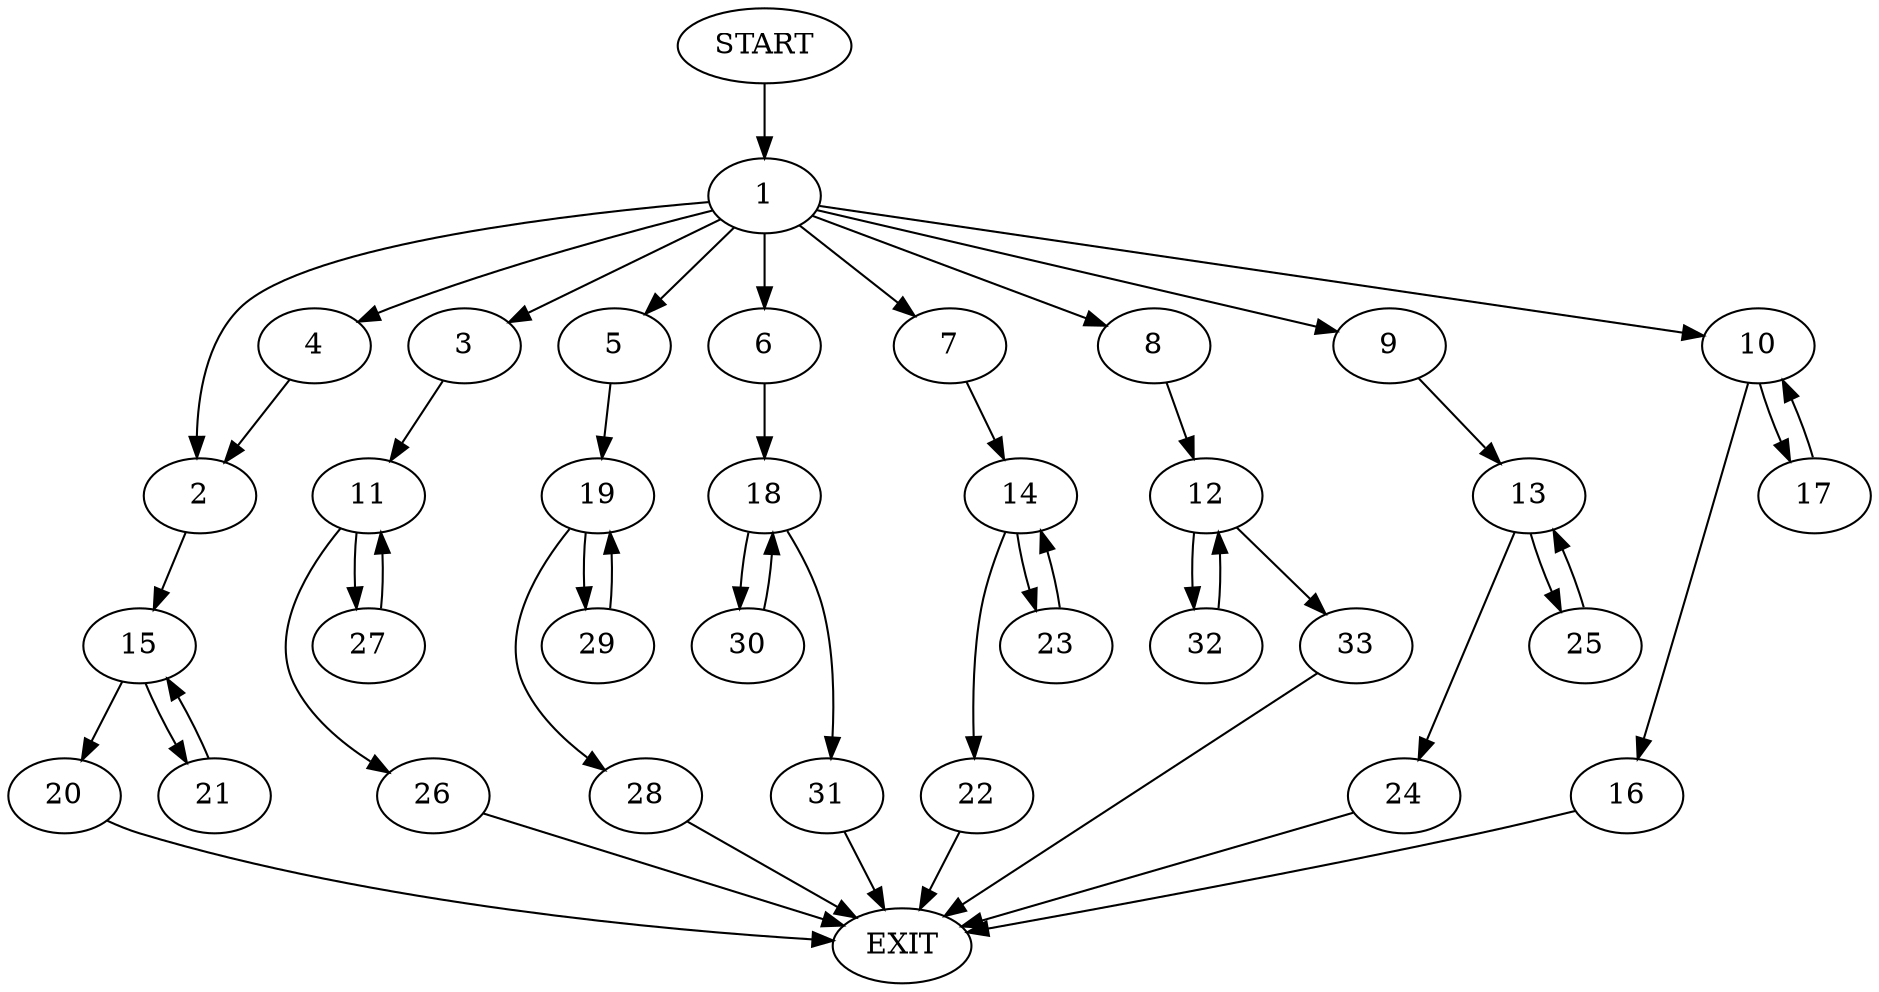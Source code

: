 digraph {
0 [label="START"]
34 [label="EXIT"]
0 -> 1
1 -> 2
1 -> 3
1 -> 4
1 -> 5
1 -> 6
1 -> 7
1 -> 8
1 -> 9
1 -> 10
3 -> 11
8 -> 12
9 -> 13
7 -> 14
4 -> 2
2 -> 15
10 -> 16
10 -> 17
6 -> 18
5 -> 19
15 -> 20
15 -> 21
21 -> 15
20 -> 34
14 -> 22
14 -> 23
23 -> 14
22 -> 34
13 -> 24
13 -> 25
24 -> 34
25 -> 13
11 -> 26
11 -> 27
27 -> 11
26 -> 34
19 -> 28
19 -> 29
28 -> 34
29 -> 19
18 -> 30
18 -> 31
31 -> 34
30 -> 18
12 -> 32
12 -> 33
32 -> 12
33 -> 34
17 -> 10
16 -> 34
}

